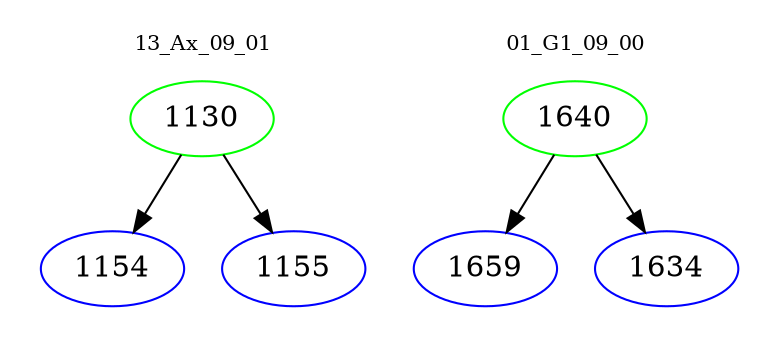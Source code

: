 digraph{
subgraph cluster_0 {
color = white
label = "13_Ax_09_01";
fontsize=10;
T0_1130 [label="1130", color="green"]
T0_1130 -> T0_1154 [color="black"]
T0_1154 [label="1154", color="blue"]
T0_1130 -> T0_1155 [color="black"]
T0_1155 [label="1155", color="blue"]
}
subgraph cluster_1 {
color = white
label = "01_G1_09_00";
fontsize=10;
T1_1640 [label="1640", color="green"]
T1_1640 -> T1_1659 [color="black"]
T1_1659 [label="1659", color="blue"]
T1_1640 -> T1_1634 [color="black"]
T1_1634 [label="1634", color="blue"]
}
}
